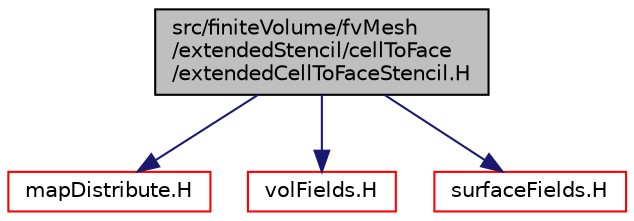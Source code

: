 digraph "src/finiteVolume/fvMesh/extendedStencil/cellToFace/extendedCellToFaceStencil.H"
{
  bgcolor="transparent";
  edge [fontname="Helvetica",fontsize="10",labelfontname="Helvetica",labelfontsize="10"];
  node [fontname="Helvetica",fontsize="10",shape=record];
  Node0 [label="src/finiteVolume/fvMesh\l/extendedStencil/cellToFace\l/extendedCellToFaceStencil.H",height=0.2,width=0.4,color="black", fillcolor="grey75", style="filled", fontcolor="black"];
  Node0 -> Node1 [color="midnightblue",fontsize="10",style="solid",fontname="Helvetica"];
  Node1 [label="mapDistribute.H",height=0.2,width=0.4,color="red",URL="$a12335.html"];
  Node0 -> Node183 [color="midnightblue",fontsize="10",style="solid",fontname="Helvetica"];
  Node183 [label="volFields.H",height=0.2,width=0.4,color="red",URL="$a02912.html"];
  Node0 -> Node329 [color="midnightblue",fontsize="10",style="solid",fontname="Helvetica"];
  Node329 [label="surfaceFields.H",height=0.2,width=0.4,color="red",URL="$a02897.html",tooltip="Foam::surfaceFields. "];
}
